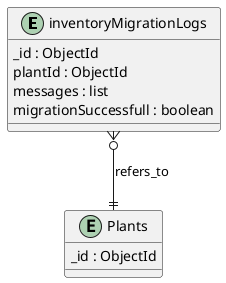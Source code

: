 @startuml inventoryMigrationLogs_Diagram

entity "inventoryMigrationLogs" as inventoryMigrationLogs {
  _id : ObjectId
  plantId : ObjectId
  messages : list
  migrationSuccessfull : boolean
}


' Shared Plant entity
entity "Plants" as Plants {
  _id : ObjectId
}

' Relationships
inventoryMigrationLogs }o--|| Plants : refers_to
@enduml